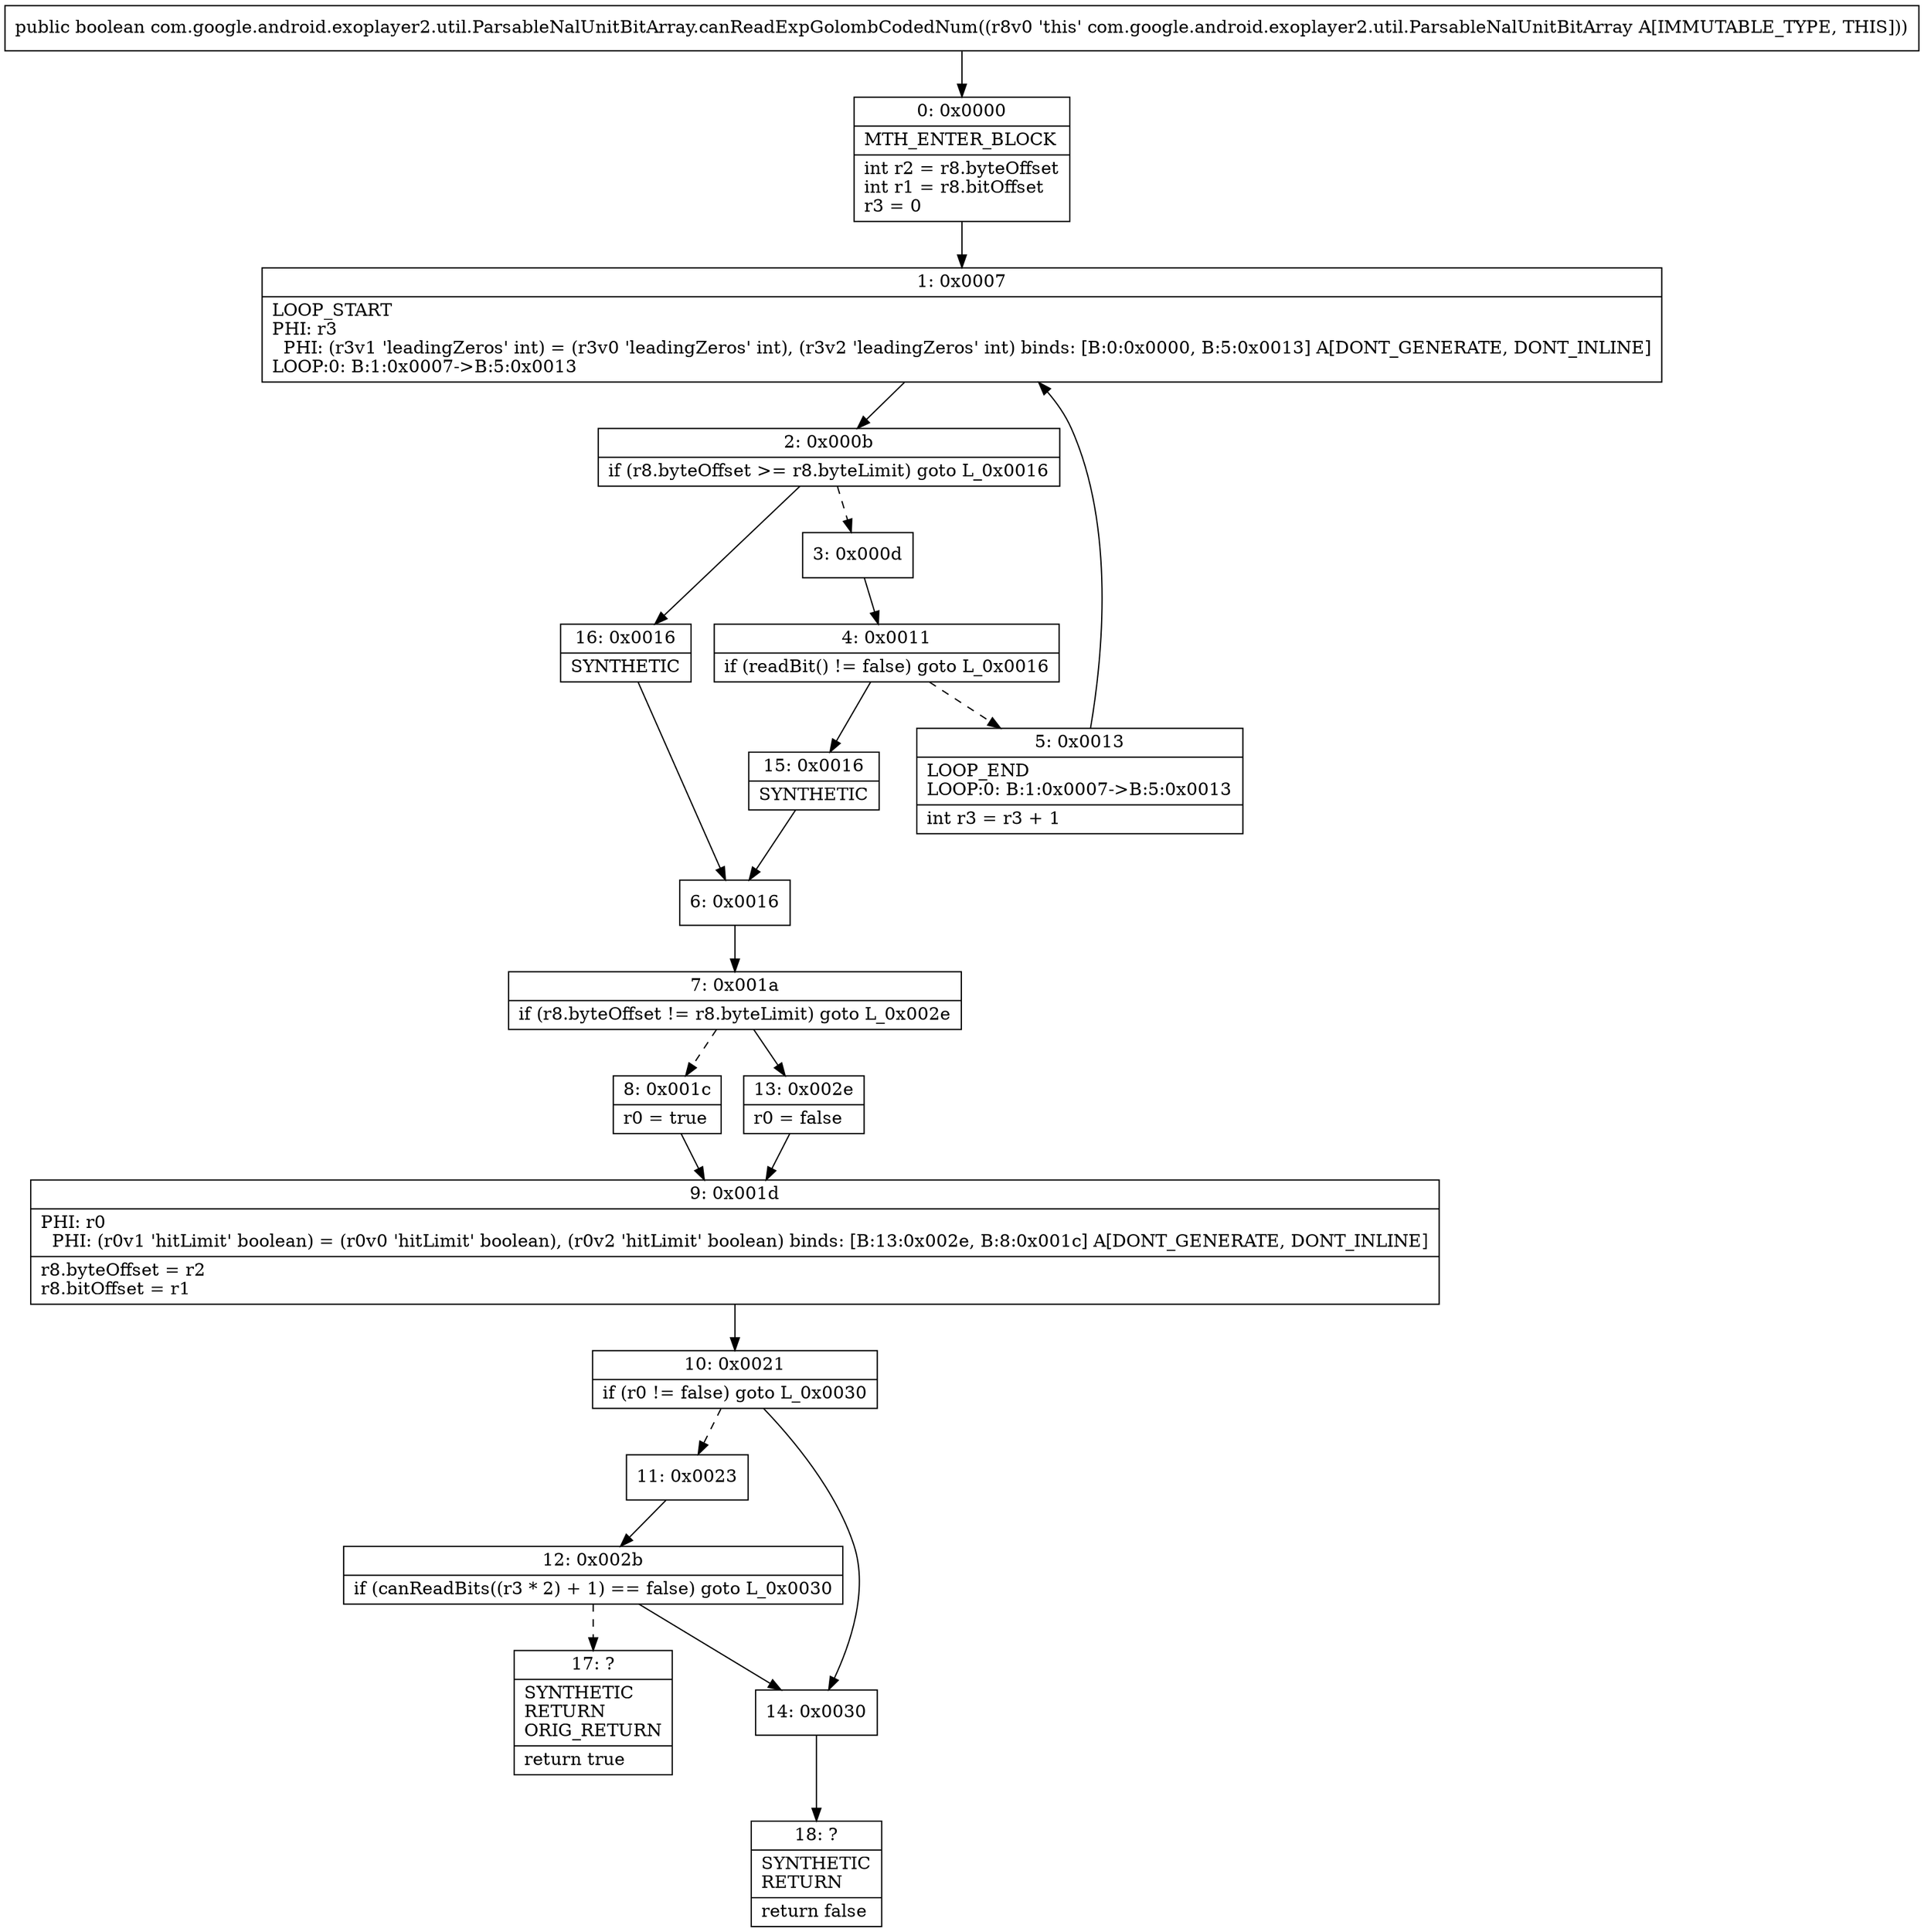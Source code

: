 digraph "CFG forcom.google.android.exoplayer2.util.ParsableNalUnitBitArray.canReadExpGolombCodedNum()Z" {
Node_0 [shape=record,label="{0\:\ 0x0000|MTH_ENTER_BLOCK\l|int r2 = r8.byteOffset\lint r1 = r8.bitOffset\lr3 = 0\l}"];
Node_1 [shape=record,label="{1\:\ 0x0007|LOOP_START\lPHI: r3 \l  PHI: (r3v1 'leadingZeros' int) = (r3v0 'leadingZeros' int), (r3v2 'leadingZeros' int) binds: [B:0:0x0000, B:5:0x0013] A[DONT_GENERATE, DONT_INLINE]\lLOOP:0: B:1:0x0007\-\>B:5:0x0013\l}"];
Node_2 [shape=record,label="{2\:\ 0x000b|if (r8.byteOffset \>= r8.byteLimit) goto L_0x0016\l}"];
Node_3 [shape=record,label="{3\:\ 0x000d}"];
Node_4 [shape=record,label="{4\:\ 0x0011|if (readBit() != false) goto L_0x0016\l}"];
Node_5 [shape=record,label="{5\:\ 0x0013|LOOP_END\lLOOP:0: B:1:0x0007\-\>B:5:0x0013\l|int r3 = r3 + 1\l}"];
Node_6 [shape=record,label="{6\:\ 0x0016}"];
Node_7 [shape=record,label="{7\:\ 0x001a|if (r8.byteOffset != r8.byteLimit) goto L_0x002e\l}"];
Node_8 [shape=record,label="{8\:\ 0x001c|r0 = true\l}"];
Node_9 [shape=record,label="{9\:\ 0x001d|PHI: r0 \l  PHI: (r0v1 'hitLimit' boolean) = (r0v0 'hitLimit' boolean), (r0v2 'hitLimit' boolean) binds: [B:13:0x002e, B:8:0x001c] A[DONT_GENERATE, DONT_INLINE]\l|r8.byteOffset = r2\lr8.bitOffset = r1\l}"];
Node_10 [shape=record,label="{10\:\ 0x0021|if (r0 != false) goto L_0x0030\l}"];
Node_11 [shape=record,label="{11\:\ 0x0023}"];
Node_12 [shape=record,label="{12\:\ 0x002b|if (canReadBits((r3 * 2) + 1) == false) goto L_0x0030\l}"];
Node_13 [shape=record,label="{13\:\ 0x002e|r0 = false\l}"];
Node_14 [shape=record,label="{14\:\ 0x0030}"];
Node_15 [shape=record,label="{15\:\ 0x0016|SYNTHETIC\l}"];
Node_16 [shape=record,label="{16\:\ 0x0016|SYNTHETIC\l}"];
Node_17 [shape=record,label="{17\:\ ?|SYNTHETIC\lRETURN\lORIG_RETURN\l|return true\l}"];
Node_18 [shape=record,label="{18\:\ ?|SYNTHETIC\lRETURN\l|return false\l}"];
MethodNode[shape=record,label="{public boolean com.google.android.exoplayer2.util.ParsableNalUnitBitArray.canReadExpGolombCodedNum((r8v0 'this' com.google.android.exoplayer2.util.ParsableNalUnitBitArray A[IMMUTABLE_TYPE, THIS])) }"];
MethodNode -> Node_0;
Node_0 -> Node_1;
Node_1 -> Node_2;
Node_2 -> Node_3[style=dashed];
Node_2 -> Node_16;
Node_3 -> Node_4;
Node_4 -> Node_5[style=dashed];
Node_4 -> Node_15;
Node_5 -> Node_1;
Node_6 -> Node_7;
Node_7 -> Node_8[style=dashed];
Node_7 -> Node_13;
Node_8 -> Node_9;
Node_9 -> Node_10;
Node_10 -> Node_11[style=dashed];
Node_10 -> Node_14;
Node_11 -> Node_12;
Node_12 -> Node_14;
Node_12 -> Node_17[style=dashed];
Node_13 -> Node_9;
Node_14 -> Node_18;
Node_15 -> Node_6;
Node_16 -> Node_6;
}

